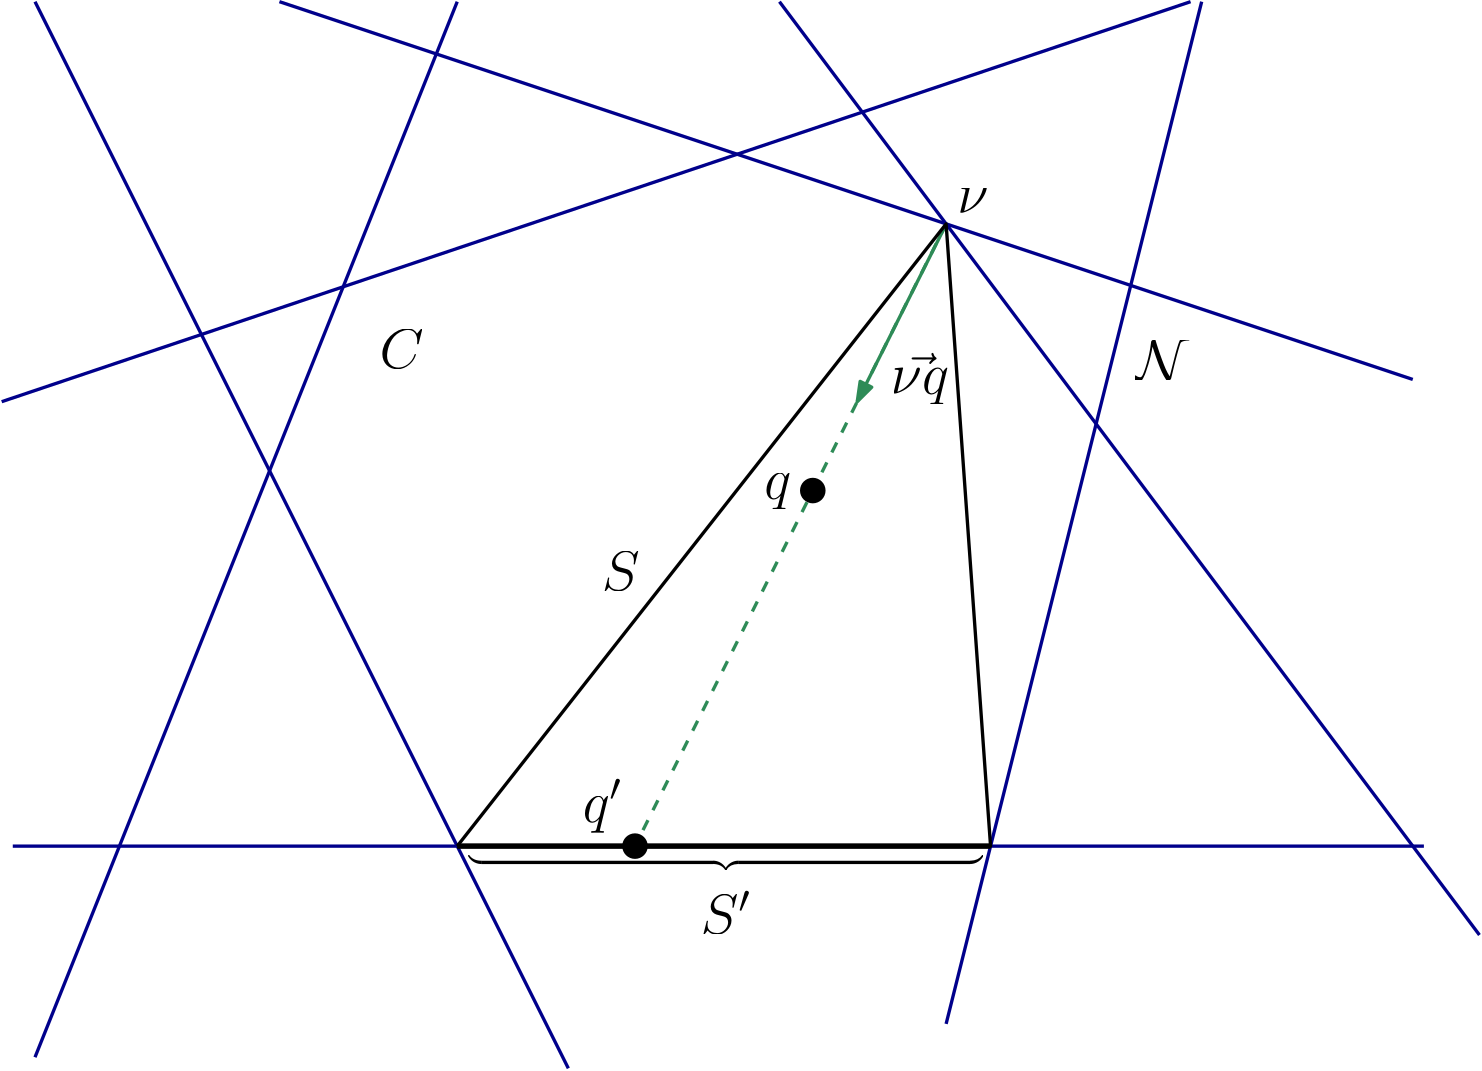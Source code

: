 <?xml version="1.0"?>
<!DOCTYPE ipe SYSTEM "ipe.dtd">
<ipe version="70107" creator="Ipe 7.2.1">
<info created="D:20150523201504" modified="D:20160217164402"/>
<ipestyle name="basic">
<symbol name="arrow/arc(spx)">
<path stroke="sym-stroke" fill="sym-stroke" pen="sym-pen">
0 0 m
-1 0.333 l
-1 -0.333 l
h
</path>
</symbol>
<symbol name="arrow/farc(spx)">
<path stroke="sym-stroke" fill="white" pen="sym-pen">
0 0 m
-1 0.333 l
-1 -0.333 l
h
</path>
</symbol>
<symbol name="mark/circle(sx)" transformations="translations">
<path fill="sym-stroke">
0.6 0 0 0.6 0 0 e
0.4 0 0 0.4 0 0 e
</path>
</symbol>
<symbol name="mark/disk(sx)" transformations="translations">
<path fill="sym-stroke">
0.6 0 0 0.6 0 0 e
</path>
</symbol>
<symbol name="mark/fdisk(sfx)" transformations="translations">
<group>
<path fill="sym-fill">
0.5 0 0 0.5 0 0 e
</path>
<path fill="sym-stroke" fillrule="eofill">
0.6 0 0 0.6 0 0 e
0.4 0 0 0.4 0 0 e
</path>
</group>
</symbol>
<symbol name="mark/box(sx)" transformations="translations">
<path fill="sym-stroke" fillrule="eofill">
-0.6 -0.6 m
0.6 -0.6 l
0.6 0.6 l
-0.6 0.6 l
h
-0.4 -0.4 m
0.4 -0.4 l
0.4 0.4 l
-0.4 0.4 l
h
</path>
</symbol>
<symbol name="mark/square(sx)" transformations="translations">
<path fill="sym-stroke">
-0.6 -0.6 m
0.6 -0.6 l
0.6 0.6 l
-0.6 0.6 l
h
</path>
</symbol>
<symbol name="mark/fsquare(sfx)" transformations="translations">
<group>
<path fill="sym-fill">
-0.5 -0.5 m
0.5 -0.5 l
0.5 0.5 l
-0.5 0.5 l
h
</path>
<path fill="sym-stroke" fillrule="eofill">
-0.6 -0.6 m
0.6 -0.6 l
0.6 0.6 l
-0.6 0.6 l
h
-0.4 -0.4 m
0.4 -0.4 l
0.4 0.4 l
-0.4 0.4 l
h
</path>
</group>
</symbol>
<symbol name="mark/cross(sx)" transformations="translations">
<group>
<path fill="sym-stroke">
-0.43 -0.57 m
0.57 0.43 l
0.43 0.57 l
-0.57 -0.43 l
h
</path>
<path fill="sym-stroke">
-0.43 0.57 m
0.57 -0.43 l
0.43 -0.57 l
-0.57 0.43 l
h
</path>
</group>
</symbol>
<symbol name="arrow/fnormal(spx)">
<path stroke="sym-stroke" fill="white" pen="sym-pen">
0 0 m
-1 0.333 l
-1 -0.333 l
h
</path>
</symbol>
<symbol name="arrow/pointed(spx)">
<path stroke="sym-stroke" fill="sym-stroke" pen="sym-pen">
0 0 m
-1 0.333 l
-0.8 0 l
-1 -0.333 l
h
</path>
</symbol>
<symbol name="arrow/fpointed(spx)">
<path stroke="sym-stroke" fill="white" pen="sym-pen">
0 0 m
-1 0.333 l
-0.8 0 l
-1 -0.333 l
h
</path>
</symbol>
<symbol name="arrow/linear(spx)">
<path stroke="sym-stroke" pen="sym-pen">
-1 0.333 m
0 0 l
-1 -0.333 l
</path>
</symbol>
<symbol name="arrow/fdouble(spx)">
<path stroke="sym-stroke" fill="white" pen="sym-pen">
0 0 m
-1 0.333 l
-1 -0.333 l
h
-1 0 m
-2 0.333 l
-2 -0.333 l
h
</path>
</symbol>
<symbol name="arrow/double(spx)">
<path stroke="sym-stroke" fill="sym-stroke" pen="sym-pen">
0 0 m
-1 0.333 l
-1 -0.333 l
h
-1 0 m
-2 0.333 l
-2 -0.333 l
h
</path>
</symbol>
<pen name="heavier" value="0.8"/>
<pen name="fat" value="1.2"/>
<pen name="ultrafat" value="2"/>
<symbolsize name="large" value="5"/>
<symbolsize name="small" value="2"/>
<symbolsize name="tiny" value="1.1"/>
<arrowsize name="large" value="10"/>
<arrowsize name="small" value="5"/>
<arrowsize name="tiny" value="3"/>
<color name="red" value="1 0 0"/>
<color name="green" value="0 1 0"/>
<color name="blue" value="0 0 1"/>
<color name="yellow" value="1 1 0"/>
<color name="orange" value="1 0.647 0"/>
<color name="gold" value="1 0.843 0"/>
<color name="purple" value="0.627 0.125 0.941"/>
<color name="gray" value="0.745"/>
<color name="brown" value="0.647 0.165 0.165"/>
<color name="navy" value="0 0 0.502"/>
<color name="pink" value="1 0.753 0.796"/>
<color name="seagreen" value="0.18 0.545 0.341"/>
<color name="turquoise" value="0.251 0.878 0.816"/>
<color name="violet" value="0.933 0.51 0.933"/>
<color name="darkblue" value="0 0 0.545"/>
<color name="darkcyan" value="0 0.545 0.545"/>
<color name="darkgray" value="0.663"/>
<color name="darkgreen" value="0 0.392 0"/>
<color name="darkmagenta" value="0.545 0 0.545"/>
<color name="darkorange" value="1 0.549 0"/>
<color name="darkred" value="0.545 0 0"/>
<color name="lightblue" value="0.678 0.847 0.902"/>
<color name="lightcyan" value="0.878 1 1"/>
<color name="lightgray" value="0.827"/>
<color name="lightgreen" value="0.565 0.933 0.565"/>
<color name="lightyellow" value="1 1 0.878"/>
<dashstyle name="dashed" value="[4] 0"/>
<dashstyle name="dotted" value="[1 3] 0"/>
<dashstyle name="dash dotted" value="[4 2 1 2] 0"/>
<dashstyle name="dash dot dotted" value="[4 2 1 2 1 2] 0"/>
<textsize name="large" value="\large"/>
<textsize name="small" value="\small"/>
<textsize name="tiny" value="\tiny"/>
<textsize name="Large" value="\Large"/>
<textsize name="LARGE" value="\LARGE"/>
<textsize name="huge" value="\huge"/>
<textsize name="Huge" value="\Huge"/>
<textsize name="footnote" value="\footnotesize"/>
<textstyle name="center" begin="\begin{center}" end="\end{center}"/>
<textstyle name="itemize" begin="\begin{itemize}" end="\end{itemize}"/>
<textstyle name="item" begin="\begin{itemize}\item{}" end="\end{itemize}"/>
<gridsize name="4 pts" value="4"/>
<gridsize name="8 pts (~3 mm)" value="8"/>
<gridsize name="16 pts (~6 mm)" value="16"/>
<gridsize name="32 pts (~12 mm)" value="32"/>
<gridsize name="10 pts (~3.5 mm)" value="10"/>
<gridsize name="20 pts (~7 mm)" value="20"/>
<gridsize name="14 pts (~5 mm)" value="14"/>
<gridsize name="28 pts (~10 mm)" value="28"/>
<gridsize name="56 pts (~20 mm)" value="56"/>
<anglesize name="90 deg" value="90"/>
<anglesize name="60 deg" value="60"/>
<anglesize name="45 deg" value="45"/>
<anglesize name="30 deg" value="30"/>
<anglesize name="22.5 deg" value="22.5"/>
<tiling name="falling" angle="-60" step="4" width="1"/>
<tiling name="rising" angle="30" step="4" width="1"/>
</ipestyle>
<page>
<layer name="alpha"/>
<view layers="alpha" active="alpha"/>
<text layer="alpha" matrix="1 0 0 1 -43.1773 -46.9531" transformations="translations" pos="420 768" stroke="black" type="label" width="11.3" height="8.896" depth="0" valign="baseline" size="huge">$\nu$</text>
<path matrix="1 0 0 1 -43.1773 -34.9531" stroke="seagreen" fill="seagreen" dash="dashed" pen="fat">
416 752 m
304 528 l
</path>
<path matrix="1.13393 0 0 1 -53.8916 -34.9531" stroke="darkblue" fill="darkblue" pen="fat">
80 528 m
528 528 l
528 528 l
</path>
<path matrix="3 0 0 3 -531.177 -1074.95" stroke="darkblue" fill="darkblue" pen="fat">
256 496 m
192 624 l
192 624 l
</path>
<path matrix="1 0 0 0.997656 52.8227 158.21" stroke="seagreen" fill="0" pen="fat" rarrow="normal/normal">
288 496 m
320 560 l
320 560 l
</path>
<path matrix="1.7 0 0 1.7 -329.577 -562.953" stroke="darkblue" fill="darkblue" pen="fat">
272 800 m
512 720 l
512 720 l
</path>
<path matrix="1.15 0 0 1.15 -105.577 -104.553" stroke="darkblue" fill="darkblue" pen="fat">
416 464 m
496 784 l
</path>
<path matrix="1.75 0 0 1.75 -331.176 -630.953" stroke="darkblue" fill="darkblue" pen="fat">
368 816 m
512 624 l
512 624 l
</path>
<path matrix="1 0 0 1 -43.1773 -34.9531" stroke="black" pen="fat">
240 528 m
416 752 l
432 528 l
240 528 l
240 528 l
</path>
<path matrix="1.1875 0 0 1.1875 -88.1773 -190.953" stroke="darkblue" fill="darkblue" pen="fat">
112 512 m
240 832 l
</path>
<path matrix="1.02885 0 0 1.02857 -45.3697 -54.6102" stroke="darkblue" fill="darkblue" pen="fat">
76 688 m
492 828 l
</path>
<path matrix="1 0 0 1 -107.177 93.0469" stroke="black" fill="black" pen="fat">
4 0 0 4 432 528 e
</path>
<path matrix="1 0 0 1 -43.1773 -34.9531" stroke="black" fill="black" pen="fat">
4 0 0 4 304 528 e
</path>
<text matrix="1 0 0 1 -47.1773 -59.9748" transformations="translations" pos="400 716" stroke="black" type="label" width="21.011" height="14.725" depth="4.02" valign="baseline" size="huge">$\vec{\nu q}$</text>
<text matrix="1 0 0 1 -27.1773 -22.9531" transformations="translations" pos="276 608" stroke="black" type="label" width="13.646" height="14.119" depth="0" valign="baseline" size="huge">$S$</text>
<text matrix="1 0 0 1 272.823 181.047" transformations="translations" pos="168 480" stroke="black" type="label" width="19.998" height="14.119" depth="0" valign="baseline" size="huge">$\mathcal{N}$</text>
<text matrix="1 0 0 1 -48.6602 -49.8066" transformations="translations" pos="356 668" stroke="black" type="label" width="9.712" height="8.894" depth="4.02" valign="baseline" size="huge">$q$</text>
<text matrix="1 0 0 1 -114.031 -166.156" transformations="translations" pos="356 668" stroke="black" type="label" width="14.155" height="15.466" depth="4.02" valign="baseline" size="huge">$q&apos;$</text>
<path matrix="1 0 0 1 -43.1773 -34.9531" stroke="black" pen="ultrafat">
240 528 m
432 528 l
</path>
<text matrix="1 0 0 1 -30.5381 -30.5381" transformations="translations" pos="314.977 492.07" stroke="black" type="label" width="18.089" height="15.468" depth="0" valign="baseline" size="huge">$S&apos;$</text>
<text matrix="1 0 0 1 -118.805 106.302" transformations="translations" pos="319.774 384.47" stroke="black" type="label" width="185.041" height="-0.007" depth="7.18" valign="baseline" size="huge">$\underbrace{\hspace{2.57in}}$</text>
<text matrix="1 0 0 1 -107.177 57.0469" transformations="translations" pos="276 608" stroke="black" type="label" width="15.959" height="14.119" depth="0" valign="baseline" size="huge">$C$</text>
</page>
</ipe>
